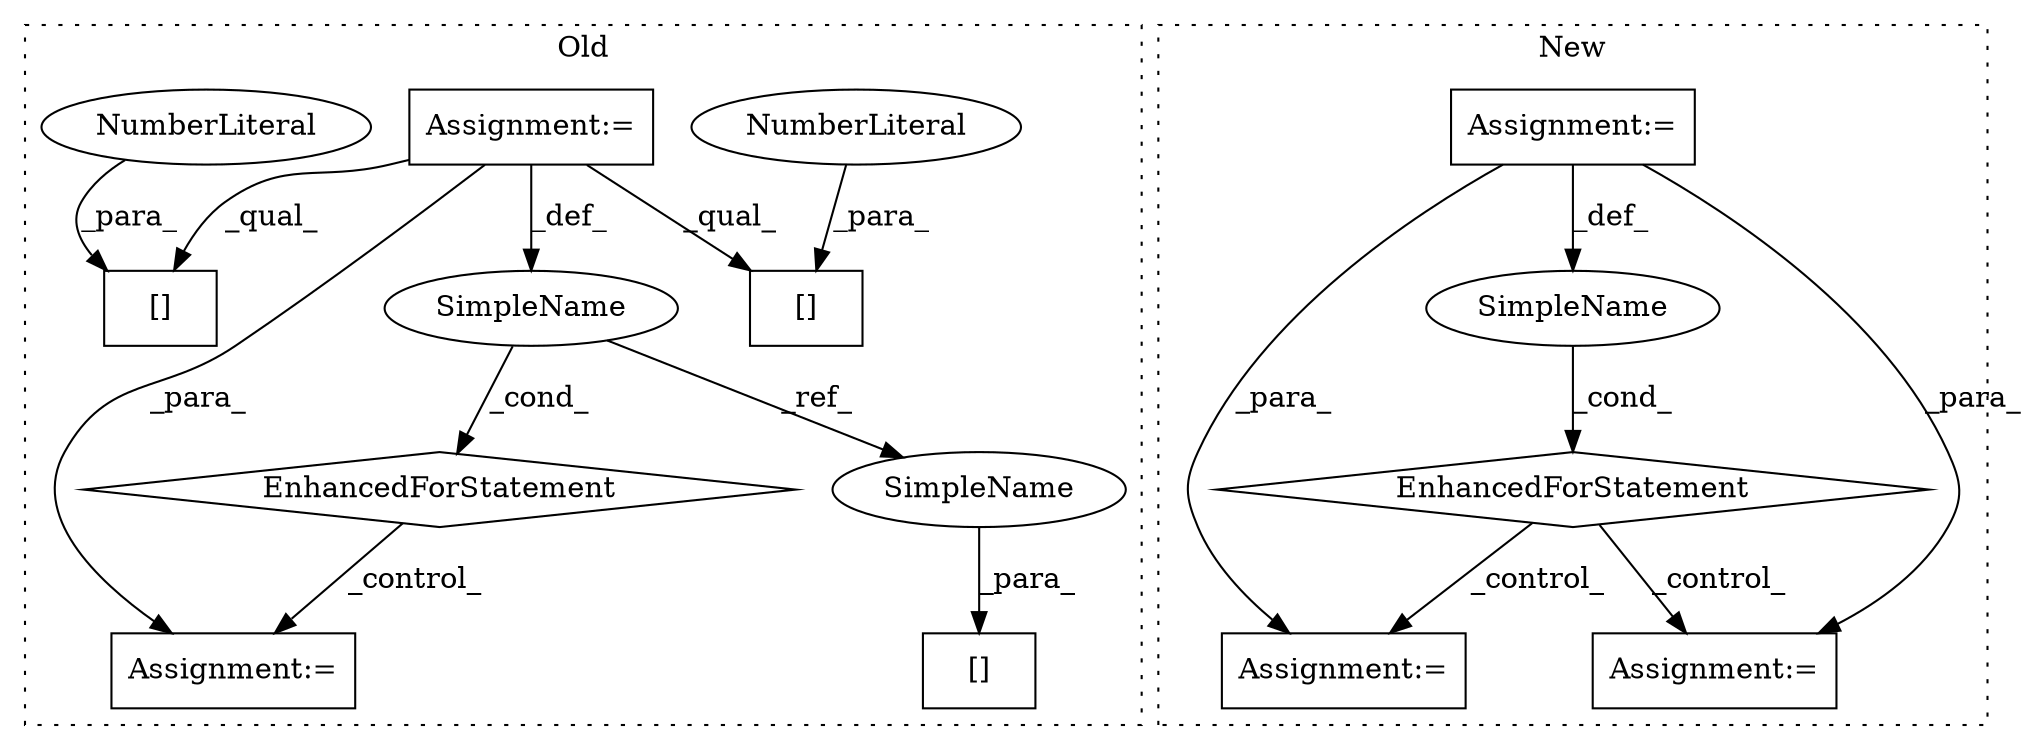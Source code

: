 digraph G {
subgraph cluster0 {
1 [label="[]" a="2" s="4910,4915" l="4,1" shape="box"];
6 [label="NumberLiteral" a="34" s="4914" l="1" shape="ellipse"];
7 [label="Assignment:=" a="7" s="4771,4864" l="63,2" shape="box"];
8 [label="[]" a="2" s="5386,5391" l="4,1" shape="box"];
9 [label="NumberLiteral" a="34" s="5390" l="1" shape="ellipse"];
10 [label="EnhancedForStatement" a="70" s="4771,4864" l="63,2" shape="diamond"];
11 [label="Assignment:=" a="7" s="5126,5207" l="57,2" shape="box"];
12 [label="SimpleName" a="42" s="4838" l="3" shape="ellipse"];
14 [label="[]" a="2" s="5465,5475" l="7,1" shape="box"];
15 [label="SimpleName" a="42" s="5472" l="3" shape="ellipse"];
label = "Old";
style="dotted";
}
subgraph cluster1 {
2 [label="EnhancedForStatement" a="70" s="2494,2588" l="53,2" shape="diamond"];
3 [label="Assignment:=" a="7" s="2494,2588" l="53,2" shape="box"];
4 [label="Assignment:=" a="7" s="2696" l="14" shape="box"];
5 [label="SimpleName" a="42" s="2551" l="15" shape="ellipse"];
13 [label="Assignment:=" a="7" s="3198" l="41" shape="box"];
label = "New";
style="dotted";
}
2 -> 4 [label="_control_"];
2 -> 13 [label="_control_"];
3 -> 13 [label="_para_"];
3 -> 4 [label="_para_"];
3 -> 5 [label="_def_"];
5 -> 2 [label="_cond_"];
6 -> 1 [label="_para_"];
7 -> 11 [label="_para_"];
7 -> 1 [label="_qual_"];
7 -> 8 [label="_qual_"];
7 -> 12 [label="_def_"];
9 -> 8 [label="_para_"];
10 -> 11 [label="_control_"];
12 -> 10 [label="_cond_"];
12 -> 15 [label="_ref_"];
15 -> 14 [label="_para_"];
}